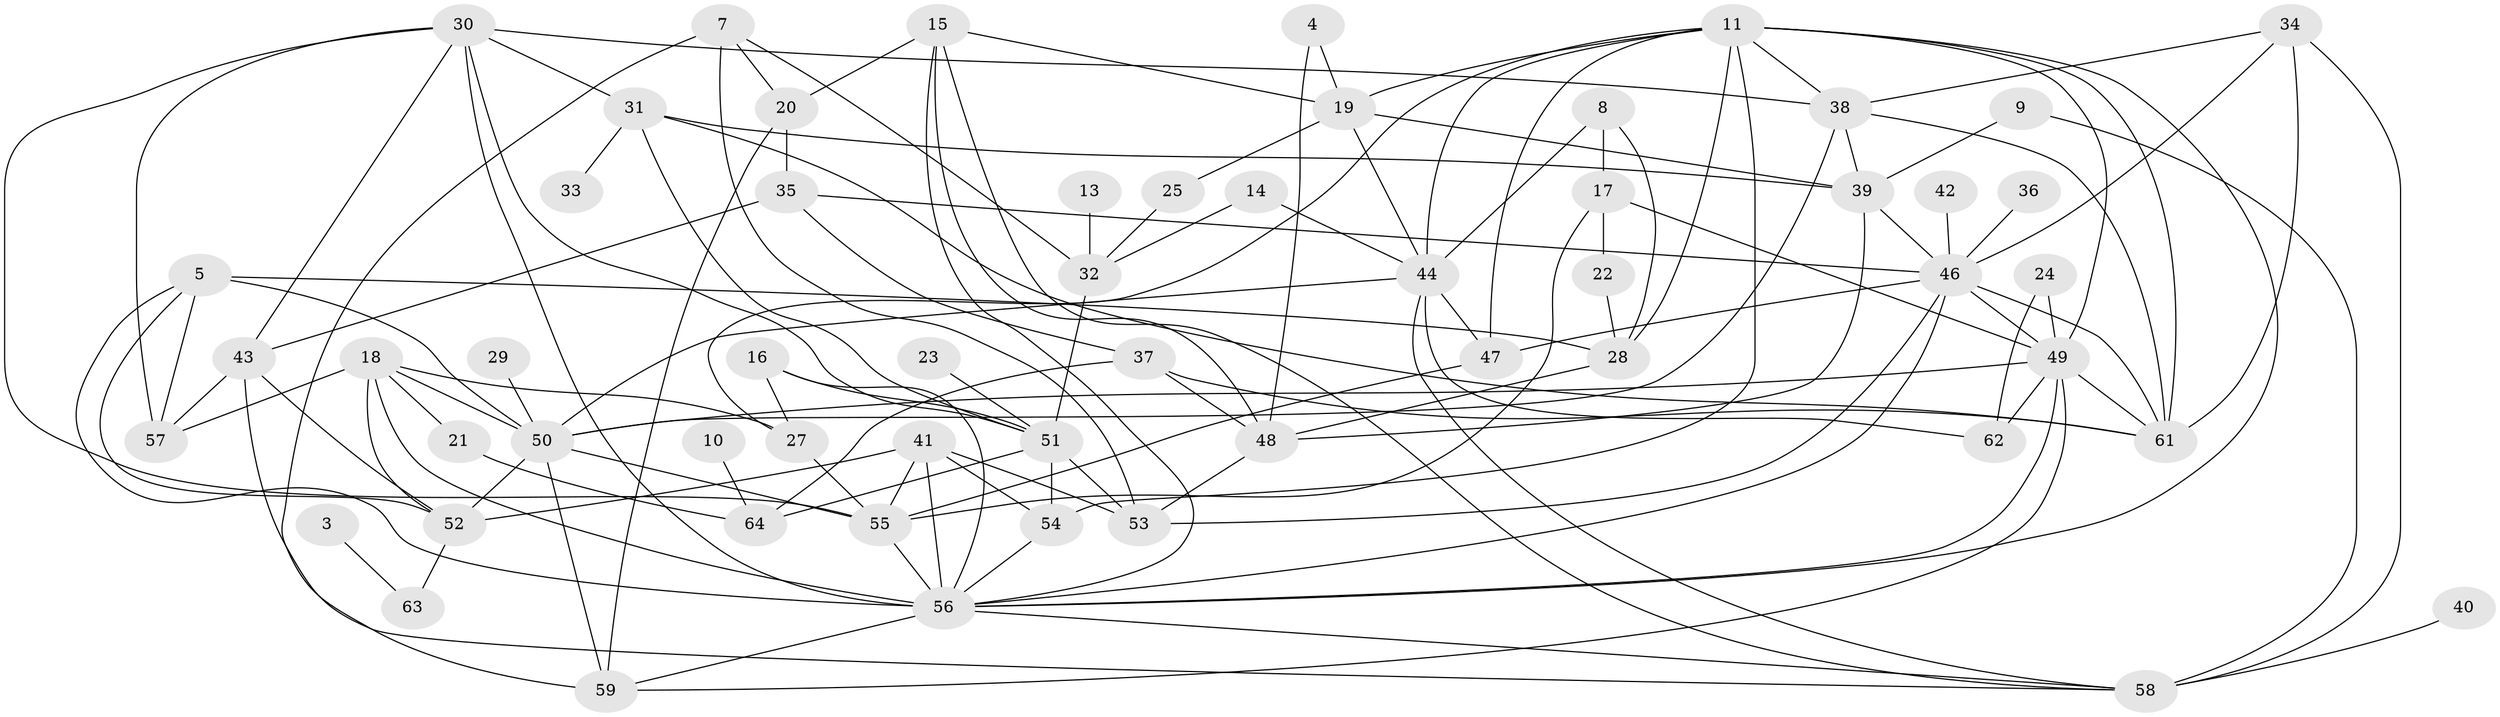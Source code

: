 // original degree distribution, {0: 0.0546875, 7: 0.015625, 4: 0.1953125, 2: 0.265625, 3: 0.1484375, 1: 0.109375, 5: 0.1328125, 6: 0.078125}
// Generated by graph-tools (version 1.1) at 2025/25/03/09/25 03:25:19]
// undirected, 57 vertices, 127 edges
graph export_dot {
graph [start="1"]
  node [color=gray90,style=filled];
  3;
  4;
  5;
  7;
  8;
  9;
  10;
  11;
  13;
  14;
  15;
  16;
  17;
  18;
  19;
  20;
  21;
  22;
  23;
  24;
  25;
  27;
  28;
  29;
  30;
  31;
  32;
  33;
  34;
  35;
  36;
  37;
  38;
  39;
  40;
  41;
  42;
  43;
  44;
  46;
  47;
  48;
  49;
  50;
  51;
  52;
  53;
  54;
  55;
  56;
  57;
  58;
  59;
  61;
  62;
  63;
  64;
  3 -- 63 [weight=1.0];
  4 -- 19 [weight=1.0];
  4 -- 48 [weight=1.0];
  5 -- 28 [weight=1.0];
  5 -- 50 [weight=1.0];
  5 -- 52 [weight=1.0];
  5 -- 56 [weight=1.0];
  5 -- 57 [weight=1.0];
  7 -- 20 [weight=1.0];
  7 -- 32 [weight=1.0];
  7 -- 53 [weight=1.0];
  7 -- 59 [weight=2.0];
  8 -- 17 [weight=1.0];
  8 -- 28 [weight=1.0];
  8 -- 44 [weight=1.0];
  9 -- 39 [weight=1.0];
  9 -- 58 [weight=1.0];
  10 -- 64 [weight=1.0];
  11 -- 19 [weight=1.0];
  11 -- 27 [weight=1.0];
  11 -- 28 [weight=1.0];
  11 -- 38 [weight=1.0];
  11 -- 44 [weight=1.0];
  11 -- 47 [weight=1.0];
  11 -- 49 [weight=1.0];
  11 -- 54 [weight=1.0];
  11 -- 56 [weight=1.0];
  11 -- 61 [weight=1.0];
  13 -- 32 [weight=1.0];
  14 -- 32 [weight=1.0];
  14 -- 44 [weight=1.0];
  15 -- 19 [weight=1.0];
  15 -- 20 [weight=1.0];
  15 -- 48 [weight=1.0];
  15 -- 56 [weight=1.0];
  15 -- 58 [weight=1.0];
  16 -- 27 [weight=1.0];
  16 -- 51 [weight=1.0];
  16 -- 56 [weight=1.0];
  17 -- 22 [weight=1.0];
  17 -- 49 [weight=1.0];
  17 -- 55 [weight=1.0];
  18 -- 21 [weight=1.0];
  18 -- 27 [weight=1.0];
  18 -- 50 [weight=1.0];
  18 -- 52 [weight=1.0];
  18 -- 56 [weight=1.0];
  18 -- 57 [weight=1.0];
  19 -- 25 [weight=1.0];
  19 -- 39 [weight=1.0];
  19 -- 44 [weight=1.0];
  20 -- 35 [weight=1.0];
  20 -- 59 [weight=1.0];
  21 -- 64 [weight=1.0];
  22 -- 28 [weight=1.0];
  23 -- 51 [weight=1.0];
  24 -- 49 [weight=1.0];
  24 -- 62 [weight=1.0];
  25 -- 32 [weight=1.0];
  27 -- 55 [weight=1.0];
  28 -- 48 [weight=1.0];
  29 -- 50 [weight=1.0];
  30 -- 31 [weight=1.0];
  30 -- 38 [weight=1.0];
  30 -- 43 [weight=1.0];
  30 -- 51 [weight=1.0];
  30 -- 55 [weight=1.0];
  30 -- 56 [weight=2.0];
  30 -- 57 [weight=1.0];
  31 -- 33 [weight=1.0];
  31 -- 39 [weight=1.0];
  31 -- 51 [weight=1.0];
  31 -- 61 [weight=1.0];
  32 -- 51 [weight=1.0];
  34 -- 38 [weight=1.0];
  34 -- 46 [weight=1.0];
  34 -- 58 [weight=1.0];
  34 -- 61 [weight=1.0];
  35 -- 37 [weight=1.0];
  35 -- 43 [weight=1.0];
  35 -- 46 [weight=2.0];
  36 -- 46 [weight=1.0];
  37 -- 48 [weight=1.0];
  37 -- 61 [weight=1.0];
  37 -- 64 [weight=1.0];
  38 -- 39 [weight=1.0];
  38 -- 50 [weight=1.0];
  38 -- 61 [weight=1.0];
  39 -- 46 [weight=1.0];
  39 -- 48 [weight=1.0];
  40 -- 58 [weight=1.0];
  41 -- 52 [weight=1.0];
  41 -- 53 [weight=1.0];
  41 -- 54 [weight=1.0];
  41 -- 55 [weight=1.0];
  41 -- 56 [weight=1.0];
  42 -- 46 [weight=1.0];
  43 -- 52 [weight=1.0];
  43 -- 57 [weight=1.0];
  43 -- 58 [weight=1.0];
  44 -- 47 [weight=1.0];
  44 -- 50 [weight=1.0];
  44 -- 58 [weight=1.0];
  44 -- 62 [weight=1.0];
  46 -- 47 [weight=1.0];
  46 -- 49 [weight=1.0];
  46 -- 53 [weight=2.0];
  46 -- 56 [weight=1.0];
  46 -- 61 [weight=1.0];
  47 -- 55 [weight=2.0];
  48 -- 53 [weight=1.0];
  49 -- 50 [weight=1.0];
  49 -- 56 [weight=1.0];
  49 -- 59 [weight=1.0];
  49 -- 61 [weight=1.0];
  49 -- 62 [weight=1.0];
  50 -- 52 [weight=2.0];
  50 -- 55 [weight=1.0];
  50 -- 59 [weight=1.0];
  51 -- 53 [weight=1.0];
  51 -- 54 [weight=2.0];
  51 -- 64 [weight=1.0];
  52 -- 63 [weight=1.0];
  54 -- 56 [weight=1.0];
  55 -- 56 [weight=1.0];
  56 -- 58 [weight=1.0];
  56 -- 59 [weight=2.0];
}
